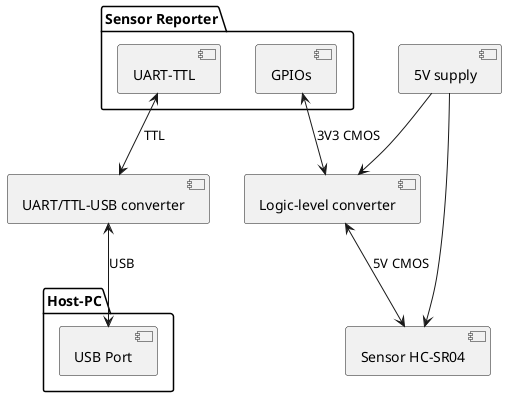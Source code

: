 @startuml ssr-hw-architecture-diagram

[UART/TTL-USB converter]
[5V supply]
[Logic-level converter]
[Sensor HC-SR04]

package "Host-PC" {
    [UART/TTL-USB converter] <--> [USB Port] : USB
}

package "Sensor Reporter" {
    [UART-TTL] <--> [UART/TTL-USB converter] : TTL
    [GPIOs] <--> [Logic-level converter] : 3V3 CMOS
}

[Logic-level converter] <--> [Sensor HC-SR04] : 5V CMOS
[5V supply] --> [Sensor HC-SR04]
[5V supply] --> [Logic-level converter]


@enduml